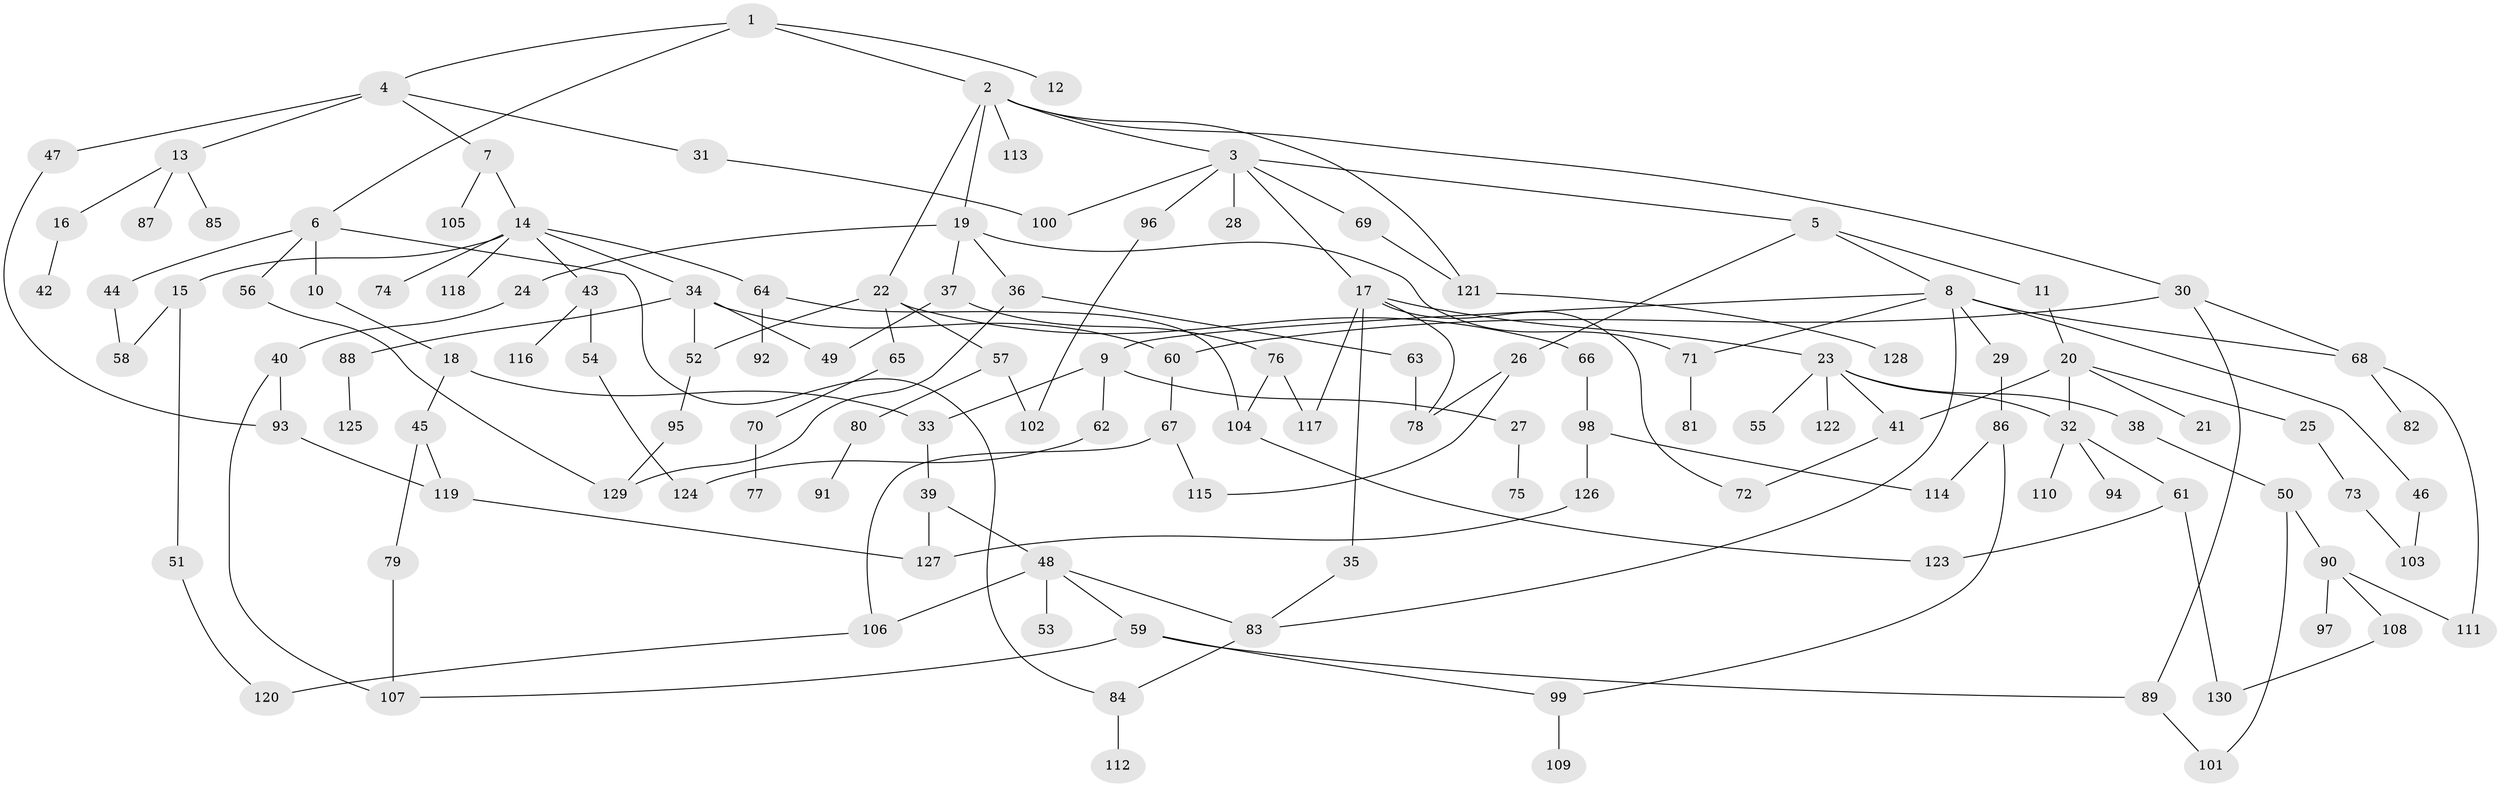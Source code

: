 // coarse degree distribution, {1: 0.4230769230769231, 4: 0.038461538461538464, 2: 0.3269230769230769, 10: 0.038461538461538464, 6: 0.038461538461538464, 11: 0.019230769230769232, 3: 0.019230769230769232, 5: 0.057692307692307696, 12: 0.019230769230769232, 7: 0.019230769230769232}
// Generated by graph-tools (version 1.1) at 2025/45/03/04/25 21:45:45]
// undirected, 130 vertices, 169 edges
graph export_dot {
graph [start="1"]
  node [color=gray90,style=filled];
  1;
  2;
  3;
  4;
  5;
  6;
  7;
  8;
  9;
  10;
  11;
  12;
  13;
  14;
  15;
  16;
  17;
  18;
  19;
  20;
  21;
  22;
  23;
  24;
  25;
  26;
  27;
  28;
  29;
  30;
  31;
  32;
  33;
  34;
  35;
  36;
  37;
  38;
  39;
  40;
  41;
  42;
  43;
  44;
  45;
  46;
  47;
  48;
  49;
  50;
  51;
  52;
  53;
  54;
  55;
  56;
  57;
  58;
  59;
  60;
  61;
  62;
  63;
  64;
  65;
  66;
  67;
  68;
  69;
  70;
  71;
  72;
  73;
  74;
  75;
  76;
  77;
  78;
  79;
  80;
  81;
  82;
  83;
  84;
  85;
  86;
  87;
  88;
  89;
  90;
  91;
  92;
  93;
  94;
  95;
  96;
  97;
  98;
  99;
  100;
  101;
  102;
  103;
  104;
  105;
  106;
  107;
  108;
  109;
  110;
  111;
  112;
  113;
  114;
  115;
  116;
  117;
  118;
  119;
  120;
  121;
  122;
  123;
  124;
  125;
  126;
  127;
  128;
  129;
  130;
  1 -- 2;
  1 -- 4;
  1 -- 6;
  1 -- 12;
  2 -- 3;
  2 -- 19;
  2 -- 22;
  2 -- 30;
  2 -- 113;
  2 -- 121;
  3 -- 5;
  3 -- 17;
  3 -- 28;
  3 -- 69;
  3 -- 96;
  3 -- 100;
  4 -- 7;
  4 -- 13;
  4 -- 31;
  4 -- 47;
  5 -- 8;
  5 -- 11;
  5 -- 26;
  6 -- 10;
  6 -- 44;
  6 -- 56;
  6 -- 84;
  7 -- 14;
  7 -- 105;
  8 -- 9;
  8 -- 29;
  8 -- 46;
  8 -- 83;
  8 -- 71;
  8 -- 68;
  9 -- 27;
  9 -- 33;
  9 -- 62;
  10 -- 18;
  11 -- 20;
  13 -- 16;
  13 -- 85;
  13 -- 87;
  14 -- 15;
  14 -- 34;
  14 -- 43;
  14 -- 64;
  14 -- 74;
  14 -- 118;
  15 -- 51;
  15 -- 58;
  16 -- 42;
  17 -- 23;
  17 -- 35;
  17 -- 72;
  17 -- 117;
  17 -- 78;
  18 -- 45;
  18 -- 33;
  19 -- 24;
  19 -- 36;
  19 -- 37;
  19 -- 71;
  20 -- 21;
  20 -- 25;
  20 -- 32;
  20 -- 41;
  22 -- 52;
  22 -- 57;
  22 -- 65;
  22 -- 66;
  23 -- 38;
  23 -- 55;
  23 -- 122;
  23 -- 41;
  23 -- 32;
  24 -- 40;
  25 -- 73;
  26 -- 115;
  26 -- 78;
  27 -- 75;
  29 -- 86;
  30 -- 60;
  30 -- 68;
  30 -- 89;
  31 -- 100;
  32 -- 61;
  32 -- 94;
  32 -- 110;
  33 -- 39;
  34 -- 88;
  34 -- 60;
  34 -- 52;
  34 -- 49;
  35 -- 83;
  36 -- 63;
  36 -- 129;
  37 -- 49;
  37 -- 76;
  38 -- 50;
  39 -- 48;
  39 -- 127;
  40 -- 93;
  40 -- 107;
  41 -- 72;
  43 -- 54;
  43 -- 116;
  44 -- 58;
  45 -- 79;
  45 -- 119;
  46 -- 103;
  47 -- 93;
  48 -- 53;
  48 -- 59;
  48 -- 106;
  48 -- 83;
  50 -- 90;
  50 -- 101;
  51 -- 120;
  52 -- 95;
  54 -- 124;
  56 -- 129;
  57 -- 80;
  57 -- 102;
  59 -- 99;
  59 -- 107;
  59 -- 89;
  60 -- 67;
  61 -- 130;
  61 -- 123;
  62 -- 124;
  63 -- 78;
  64 -- 92;
  64 -- 104;
  65 -- 70;
  66 -- 98;
  67 -- 115;
  67 -- 106;
  68 -- 82;
  68 -- 111;
  69 -- 121;
  70 -- 77;
  71 -- 81;
  73 -- 103;
  76 -- 117;
  76 -- 104;
  79 -- 107;
  80 -- 91;
  83 -- 84;
  84 -- 112;
  86 -- 114;
  86 -- 99;
  88 -- 125;
  89 -- 101;
  90 -- 97;
  90 -- 108;
  90 -- 111;
  93 -- 119;
  95 -- 129;
  96 -- 102;
  98 -- 126;
  98 -- 114;
  99 -- 109;
  104 -- 123;
  106 -- 120;
  108 -- 130;
  119 -- 127;
  121 -- 128;
  126 -- 127;
}

